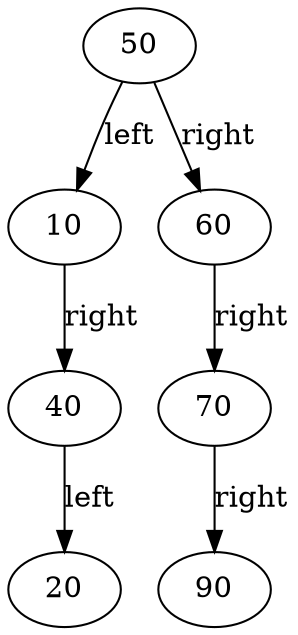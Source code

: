 digraph ArvoreBin {
  50;
  50 -> 10 [label="left"];
  10;
  10 -> 40 [label="right"];
  40;
  40 -> 20 [label="left"];
  20;
  50 -> 60 [label="right"];
  60;
  60 -> 70 [label="right"];
  70;
  70 -> 90 [label="right"];
  90;
}
